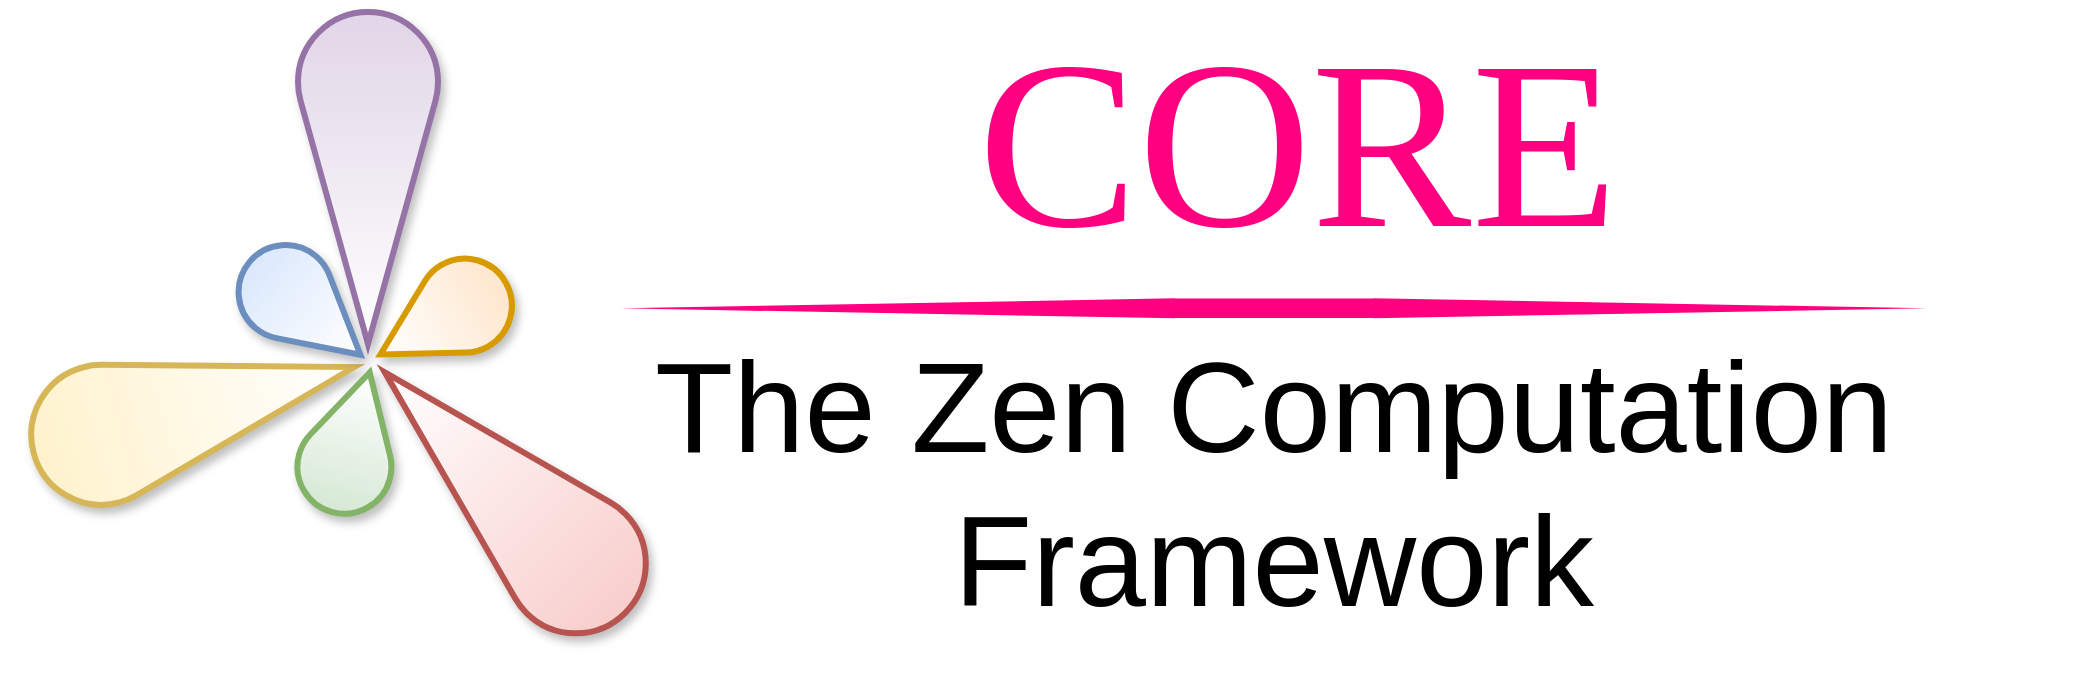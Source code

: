 <mxfile version="27.0.4">
  <diagram name="Page-1" id="79Tc-y5uemfo55bT6z4s">
    <mxGraphModel dx="1426" dy="804" grid="1" gridSize="10" guides="1" tooltips="1" connect="1" arrows="1" fold="1" page="1" pageScale="1" pageWidth="1169" pageHeight="827" math="0" shadow="0">
      <root>
        <mxCell id="0" />
        <mxCell id="1" parent="0" />
        <mxCell id="-bvxPvIqLLMueud4f2wx-1" value="" style="verticalLabelPosition=bottom;verticalAlign=top;html=1;shape=mxgraph.basic.drop;rotation=-45;fillColor=#f8cecc;strokeColor=#b85450;gradientColor=#FFFFFF;gradientDirection=north;strokeWidth=3;shadow=1;" parent="1" vertex="1">
          <mxGeometry x="578.53" y="314.29" width="70" height="170" as="geometry" />
        </mxCell>
        <mxCell id="-bvxPvIqLLMueud4f2wx-2" value="" style="verticalLabelPosition=bottom;verticalAlign=top;html=1;shape=mxgraph.basic.drop;rotation=-180;fillColor=#e1d5e7;strokeColor=#9673a6;gradientColor=#FFFFFF;gradientDirection=north;strokeWidth=3;shadow=1;" parent="1" vertex="1">
          <mxGeometry x="510" y="159" width="70" height="166" as="geometry" />
        </mxCell>
        <mxCell id="-bvxPvIqLLMueud4f2wx-3" value="" style="verticalLabelPosition=bottom;verticalAlign=top;html=1;shape=mxgraph.basic.drop;rotation=75;fillColor=#fff2cc;strokeColor=#d6b656;gradientColor=#FFFFFF;gradientDirection=north;strokeWidth=3;shadow=1;" parent="1" vertex="1">
          <mxGeometry x="423" y="275" width="70" height="166" as="geometry" />
        </mxCell>
        <mxCell id="-bvxPvIqLLMueud4f2wx-4" value="" style="verticalLabelPosition=bottom;verticalAlign=top;html=1;shape=mxgraph.basic.drop;rotation=-120;fillColor=#ffe6cc;strokeColor=#d79b00;gradientColor=#FFFFFF;gradientDirection=north;strokeWidth=3;shadow=1;" parent="1" vertex="1">
          <mxGeometry x="559" y="276" width="46.98" height="72.3" as="geometry" />
        </mxCell>
        <mxCell id="-bvxPvIqLLMueud4f2wx-5" value="" style="verticalLabelPosition=bottom;verticalAlign=top;html=1;shape=mxgraph.basic.drop;rotation=15;fillColor=#d5e8d4;strokeColor=#82b366;gradientColor=#FFFFFF;gradientDirection=north;strokeWidth=3;shadow=1;" parent="1" vertex="1">
          <mxGeometry x="513" y="338" width="46.98" height="72.3" as="geometry" />
        </mxCell>
        <mxCell id="-bvxPvIqLLMueud4f2wx-6" value="" style="verticalLabelPosition=bottom;verticalAlign=top;html=1;shape=mxgraph.basic.drop;rotation=130;fillColor=#dae8fc;strokeColor=#6c8ebf;gradientColor=#FFFFFF;gradientDirection=north;strokeWidth=3;shadow=1;" parent="1" vertex="1">
          <mxGeometry x="490" y="271" width="46.98" height="72.3" as="geometry" />
        </mxCell>
        <mxCell id="cU6tPO1ggSjtmlcn-KlR-7" value="The Zen Computation Framework" style="text;html=1;align=center;verticalAlign=middle;whiteSpace=wrap;rounded=0;fontSize=64;" vertex="1" parent="1">
          <mxGeometry x="588" y="380.15" width="820" height="30" as="geometry" />
        </mxCell>
        <mxCell id="cU6tPO1ggSjtmlcn-KlR-8" value="CORE" style="text;html=1;align=center;verticalAlign=middle;whiteSpace=wrap;rounded=0;fontSize=120;fontFamily=TESLA;fontColor=#FF0080;" vertex="1" parent="1">
          <mxGeometry x="980" y="210" width="60" height="30" as="geometry" />
        </mxCell>
        <mxCell id="cU6tPO1ggSjtmlcn-KlR-14" value="" style="html=1;shadow=0;dashed=0;align=center;verticalAlign=middle;shape=mxgraph.arrows2.twoWayArrow;dy=0.03;dx=277;fillColor=#FF0080;strokeColor=none;" vertex="1" parent="1">
          <mxGeometry x="671.5" y="302.15" width="653" height="10" as="geometry" />
        </mxCell>
      </root>
    </mxGraphModel>
  </diagram>
</mxfile>
